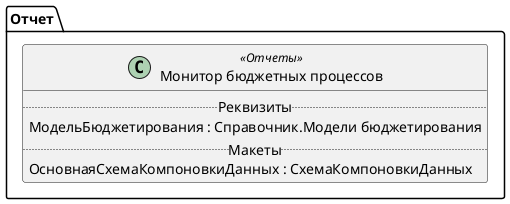 ﻿@startuml МониторБюджетныхПроцессов
'!include templates.wsd
'..\include templates.wsd
class Отчет.МониторБюджетныхПроцессов as "Монитор бюджетных процессов" <<Отчеты>>
{
..Реквизиты..
МодельБюджетирования : Справочник.Модели бюджетирования
..Макеты..
ОсновнаяСхемаКомпоновкиДанных : СхемаКомпоновкиДанных
}
@enduml
